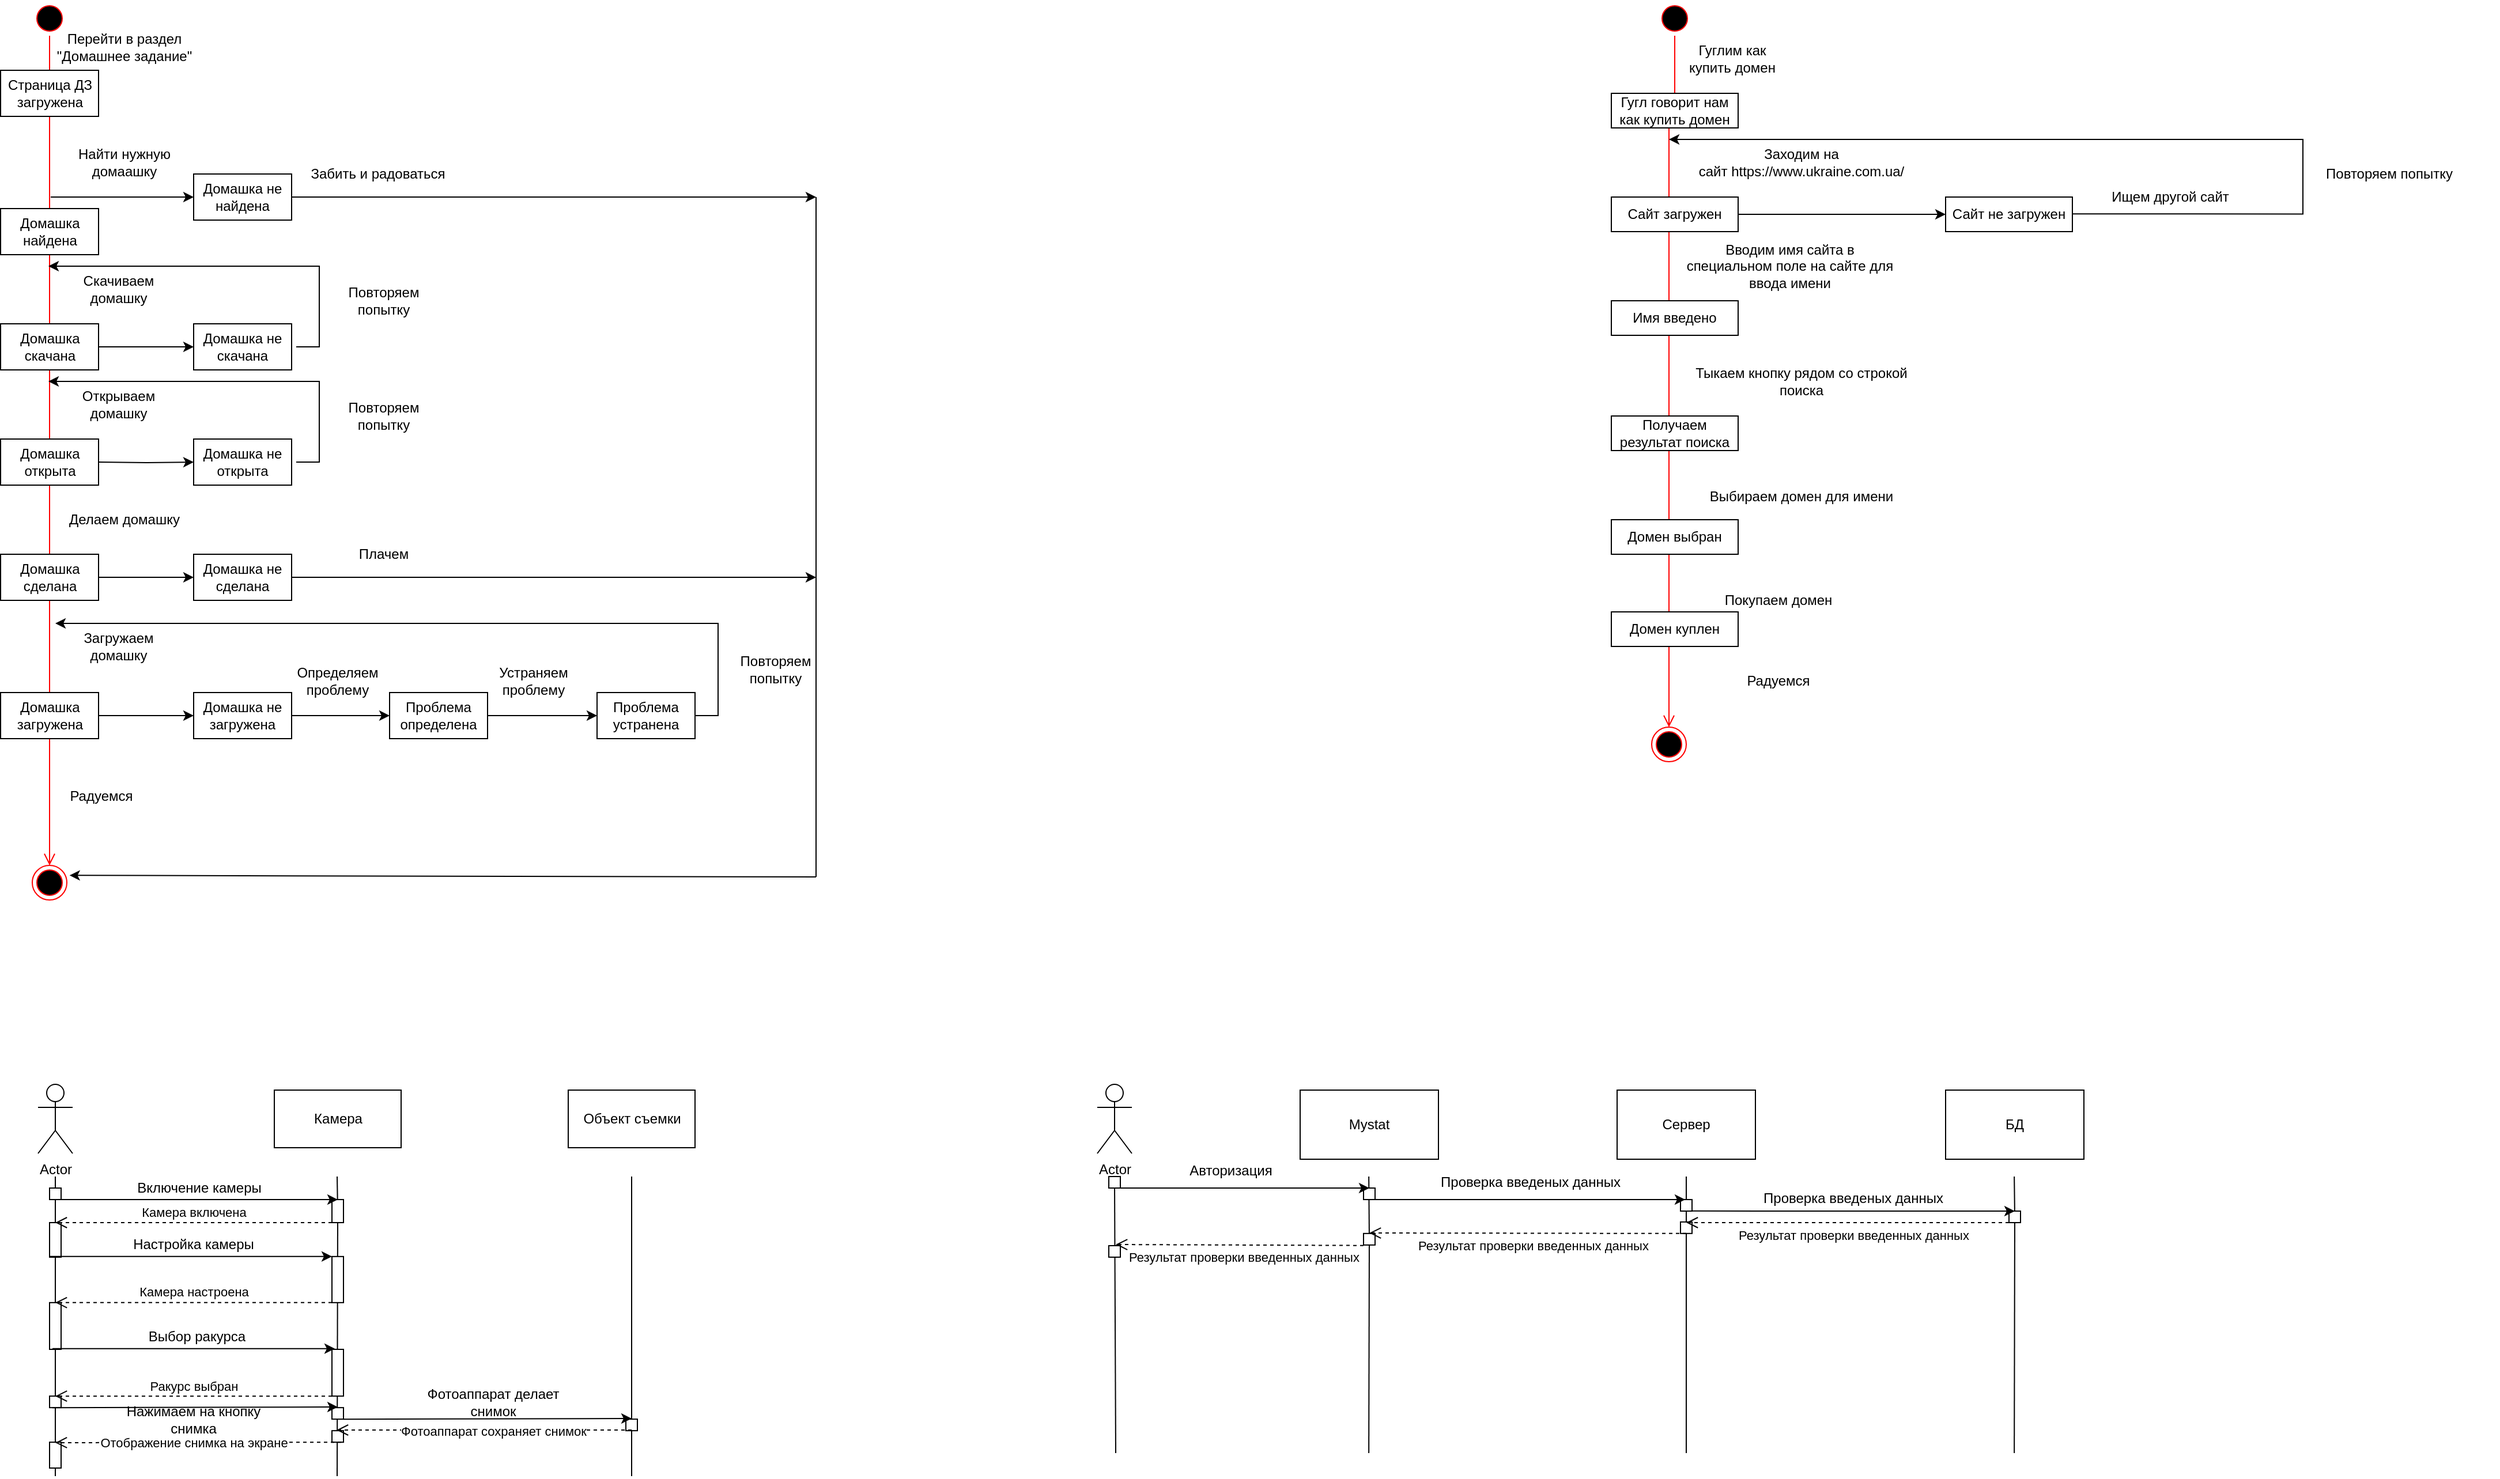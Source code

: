 <mxfile version="15.0.6" type="github">
  <diagram id="RWWzlrLUqUZTd2N9Jcue" name="Page-1">
    <mxGraphModel dx="415" dy="216" grid="1" gridSize="10" guides="1" tooltips="1" connect="1" arrows="1" fold="1" page="1" pageScale="1" pageWidth="192000" pageHeight="108000" math="0" shadow="0">
      <root>
        <mxCell id="0" />
        <mxCell id="1" parent="0" />
        <mxCell id="69hNL4aNgv2TUrD7TsJn-2" value="" style="ellipse;html=1;shape=startState;fillColor=#000000;strokeColor=#ff0000;" vertex="1" parent="1">
          <mxGeometry x="540" y="20" width="30" height="30" as="geometry" />
        </mxCell>
        <mxCell id="69hNL4aNgv2TUrD7TsJn-3" value="" style="edgeStyle=orthogonalEdgeStyle;html=1;verticalAlign=bottom;endArrow=open;endSize=8;strokeColor=#ff0000;" edge="1" source="69hNL4aNgv2TUrD7TsJn-2" parent="1">
          <mxGeometry relative="1" as="geometry">
            <mxPoint x="555" y="310" as="targetPoint" />
          </mxGeometry>
        </mxCell>
        <mxCell id="69hNL4aNgv2TUrD7TsJn-4" value="Скачиваем домашку" style="text;html=1;strokeColor=none;fillColor=none;align=center;verticalAlign=middle;whiteSpace=wrap;rounded=0;" vertex="1" parent="1">
          <mxGeometry x="560" y="260" width="110" height="20" as="geometry" />
        </mxCell>
        <mxCell id="69hNL4aNgv2TUrD7TsJn-32" style="edgeStyle=orthogonalEdgeStyle;rounded=0;orthogonalLoop=1;jettySize=auto;html=1;exitX=1;exitY=0.5;exitDx=0;exitDy=0;" edge="1" parent="1" source="69hNL4aNgv2TUrD7TsJn-5" target="69hNL4aNgv2TUrD7TsJn-31">
          <mxGeometry relative="1" as="geometry" />
        </mxCell>
        <mxCell id="69hNL4aNgv2TUrD7TsJn-8" value="Перейти в раздел &quot;Домашнее задание&quot;" style="text;html=1;strokeColor=none;fillColor=none;align=center;verticalAlign=middle;whiteSpace=wrap;rounded=0;" vertex="1" parent="1">
          <mxGeometry x="560" y="50" width="120" height="20" as="geometry" />
        </mxCell>
        <mxCell id="69hNL4aNgv2TUrD7TsJn-10" value="Найти нужную домаашку" style="text;html=1;strokeColor=none;fillColor=none;align=center;verticalAlign=middle;whiteSpace=wrap;rounded=0;" vertex="1" parent="1">
          <mxGeometry x="560" y="150" width="120" height="20" as="geometry" />
        </mxCell>
        <mxCell id="69hNL4aNgv2TUrD7TsJn-11" value="" style="edgeStyle=orthogonalEdgeStyle;html=1;verticalAlign=bottom;endArrow=open;endSize=8;strokeColor=#ff0000;entryX=0.5;entryY=0;entryDx=0;entryDy=0;" edge="1" parent="1" source="69hNL4aNgv2TUrD7TsJn-2" target="69hNL4aNgv2TUrD7TsJn-64">
          <mxGeometry relative="1" as="geometry">
            <mxPoint x="555" y="760" as="targetPoint" />
            <mxPoint x="555" y="50" as="sourcePoint" />
            <Array as="points" />
          </mxGeometry>
        </mxCell>
        <mxCell id="69hNL4aNgv2TUrD7TsJn-14" value="" style="endArrow=classic;html=1;" edge="1" parent="1">
          <mxGeometry width="50" height="50" relative="1" as="geometry">
            <mxPoint x="556" y="190" as="sourcePoint" />
            <mxPoint x="680" y="190" as="targetPoint" />
          </mxGeometry>
        </mxCell>
        <mxCell id="69hNL4aNgv2TUrD7TsJn-17" value="Домашка найдена" style="rounded=0;whiteSpace=wrap;html=1;" vertex="1" parent="1">
          <mxGeometry x="512.5" y="200" width="85" height="40" as="geometry" />
        </mxCell>
        <mxCell id="69hNL4aNgv2TUrD7TsJn-21" style="edgeStyle=orthogonalEdgeStyle;rounded=0;orthogonalLoop=1;jettySize=auto;html=1;exitX=1;exitY=0.5;exitDx=0;exitDy=0;" edge="1" parent="1" source="69hNL4aNgv2TUrD7TsJn-18">
          <mxGeometry relative="1" as="geometry">
            <mxPoint x="1220" y="190" as="targetPoint" />
          </mxGeometry>
        </mxCell>
        <mxCell id="69hNL4aNgv2TUrD7TsJn-18" value="Домашка не найдена" style="rounded=0;whiteSpace=wrap;html=1;" vertex="1" parent="1">
          <mxGeometry x="680" y="170" width="85" height="40" as="geometry" />
        </mxCell>
        <mxCell id="69hNL4aNgv2TUrD7TsJn-22" value="Забить и радоваться" style="text;html=1;strokeColor=none;fillColor=none;align=center;verticalAlign=middle;whiteSpace=wrap;rounded=0;" vertex="1" parent="1">
          <mxGeometry x="780" y="160" width="120" height="20" as="geometry" />
        </mxCell>
        <mxCell id="69hNL4aNgv2TUrD7TsJn-27" value="Открываем домашку" style="text;html=1;strokeColor=none;fillColor=none;align=center;verticalAlign=middle;whiteSpace=wrap;rounded=0;" vertex="1" parent="1">
          <mxGeometry x="560" y="360" width="110" height="20" as="geometry" />
        </mxCell>
        <mxCell id="69hNL4aNgv2TUrD7TsJn-28" value="Домашка открыта" style="rounded=0;whiteSpace=wrap;html=1;" vertex="1" parent="1">
          <mxGeometry x="512.5" y="400" width="85" height="40" as="geometry" />
        </mxCell>
        <mxCell id="69hNL4aNgv2TUrD7TsJn-29" value="Делаем домашку" style="text;html=1;strokeColor=none;fillColor=none;align=center;verticalAlign=middle;whiteSpace=wrap;rounded=0;" vertex="1" parent="1">
          <mxGeometry x="565" y="460" width="110" height="20" as="geometry" />
        </mxCell>
        <mxCell id="69hNL4aNgv2TUrD7TsJn-42" style="edgeStyle=orthogonalEdgeStyle;rounded=0;orthogonalLoop=1;jettySize=auto;html=1;exitX=1;exitY=0.5;exitDx=0;exitDy=0;" edge="1" parent="1" source="69hNL4aNgv2TUrD7TsJn-30" target="69hNL4aNgv2TUrD7TsJn-41">
          <mxGeometry relative="1" as="geometry" />
        </mxCell>
        <mxCell id="69hNL4aNgv2TUrD7TsJn-30" value="Домашка сделана" style="rounded=0;whiteSpace=wrap;html=1;" vertex="1" parent="1">
          <mxGeometry x="512.5" y="500" width="85" height="40" as="geometry" />
        </mxCell>
        <mxCell id="69hNL4aNgv2TUrD7TsJn-34" style="edgeStyle=orthogonalEdgeStyle;rounded=0;orthogonalLoop=1;jettySize=auto;html=1;" edge="1" parent="1">
          <mxGeometry relative="1" as="geometry">
            <mxPoint x="769" y="320" as="sourcePoint" />
            <mxPoint x="554" y="250" as="targetPoint" />
            <Array as="points">
              <mxPoint x="789" y="320" />
              <mxPoint x="789" y="250" />
            </Array>
          </mxGeometry>
        </mxCell>
        <mxCell id="69hNL4aNgv2TUrD7TsJn-31" value="Домашка не скачана" style="rounded=0;whiteSpace=wrap;html=1;" vertex="1" parent="1">
          <mxGeometry x="680" y="300" width="85" height="40" as="geometry" />
        </mxCell>
        <mxCell id="69hNL4aNgv2TUrD7TsJn-36" value="Повторяем попытку" style="text;html=1;strokeColor=none;fillColor=none;align=center;verticalAlign=middle;whiteSpace=wrap;rounded=0;" vertex="1" parent="1">
          <mxGeometry x="790" y="270" width="110" height="20" as="geometry" />
        </mxCell>
        <mxCell id="69hNL4aNgv2TUrD7TsJn-5" value="Домашка скачана" style="rounded=0;whiteSpace=wrap;html=1;" vertex="1" parent="1">
          <mxGeometry x="512.5" y="300" width="85" height="40" as="geometry" />
        </mxCell>
        <mxCell id="69hNL4aNgv2TUrD7TsJn-9" value="Страница ДЗ загружена" style="rounded=0;whiteSpace=wrap;html=1;" vertex="1" parent="1">
          <mxGeometry x="512.5" y="80" width="85" height="40" as="geometry" />
        </mxCell>
        <mxCell id="69hNL4aNgv2TUrD7TsJn-37" style="edgeStyle=orthogonalEdgeStyle;rounded=0;orthogonalLoop=1;jettySize=auto;html=1;exitX=1;exitY=0.5;exitDx=0;exitDy=0;" edge="1" parent="1" target="69hNL4aNgv2TUrD7TsJn-39">
          <mxGeometry relative="1" as="geometry">
            <mxPoint x="597.5" y="420" as="sourcePoint" />
          </mxGeometry>
        </mxCell>
        <mxCell id="69hNL4aNgv2TUrD7TsJn-38" style="edgeStyle=orthogonalEdgeStyle;rounded=0;orthogonalLoop=1;jettySize=auto;html=1;" edge="1" parent="1">
          <mxGeometry relative="1" as="geometry">
            <mxPoint x="769" y="420" as="sourcePoint" />
            <mxPoint x="554" y="350" as="targetPoint" />
            <Array as="points">
              <mxPoint x="789" y="420" />
              <mxPoint x="789" y="350" />
            </Array>
          </mxGeometry>
        </mxCell>
        <mxCell id="69hNL4aNgv2TUrD7TsJn-39" value="Домашка не открыта" style="rounded=0;whiteSpace=wrap;html=1;" vertex="1" parent="1">
          <mxGeometry x="680" y="400" width="85" height="40" as="geometry" />
        </mxCell>
        <mxCell id="69hNL4aNgv2TUrD7TsJn-40" value="Повторяем попытку" style="text;html=1;strokeColor=none;fillColor=none;align=center;verticalAlign=middle;whiteSpace=wrap;rounded=0;" vertex="1" parent="1">
          <mxGeometry x="790" y="370" width="110" height="20" as="geometry" />
        </mxCell>
        <mxCell id="69hNL4aNgv2TUrD7TsJn-44" style="edgeStyle=orthogonalEdgeStyle;rounded=0;orthogonalLoop=1;jettySize=auto;html=1;exitX=1;exitY=0.5;exitDx=0;exitDy=0;" edge="1" parent="1" source="69hNL4aNgv2TUrD7TsJn-41">
          <mxGeometry relative="1" as="geometry">
            <mxPoint x="1220" y="520" as="targetPoint" />
          </mxGeometry>
        </mxCell>
        <mxCell id="69hNL4aNgv2TUrD7TsJn-41" value="Домашка не сделана" style="rounded=0;whiteSpace=wrap;html=1;" vertex="1" parent="1">
          <mxGeometry x="680" y="500" width="85" height="40" as="geometry" />
        </mxCell>
        <mxCell id="69hNL4aNgv2TUrD7TsJn-45" value="Плачем" style="text;html=1;strokeColor=none;fillColor=none;align=center;verticalAlign=middle;whiteSpace=wrap;rounded=0;" vertex="1" parent="1">
          <mxGeometry x="790" y="490" width="110" height="20" as="geometry" />
        </mxCell>
        <mxCell id="69hNL4aNgv2TUrD7TsJn-46" value="Загружаем домашку" style="text;html=1;strokeColor=none;fillColor=none;align=center;verticalAlign=middle;whiteSpace=wrap;rounded=0;" vertex="1" parent="1">
          <mxGeometry x="560" y="570" width="110" height="20" as="geometry" />
        </mxCell>
        <mxCell id="69hNL4aNgv2TUrD7TsJn-50" style="edgeStyle=orthogonalEdgeStyle;rounded=0;orthogonalLoop=1;jettySize=auto;html=1;exitX=1;exitY=0.5;exitDx=0;exitDy=0;" edge="1" parent="1" source="69hNL4aNgv2TUrD7TsJn-48" target="69hNL4aNgv2TUrD7TsJn-49">
          <mxGeometry relative="1" as="geometry" />
        </mxCell>
        <mxCell id="69hNL4aNgv2TUrD7TsJn-48" value="Домашка загружена" style="rounded=0;whiteSpace=wrap;html=1;" vertex="1" parent="1">
          <mxGeometry x="512.5" y="620" width="85" height="40" as="geometry" />
        </mxCell>
        <mxCell id="69hNL4aNgv2TUrD7TsJn-52" style="edgeStyle=orthogonalEdgeStyle;rounded=0;orthogonalLoop=1;jettySize=auto;html=1;exitX=1;exitY=0.5;exitDx=0;exitDy=0;" edge="1" parent="1" source="69hNL4aNgv2TUrD7TsJn-49" target="69hNL4aNgv2TUrD7TsJn-51">
          <mxGeometry relative="1" as="geometry" />
        </mxCell>
        <mxCell id="69hNL4aNgv2TUrD7TsJn-49" value="Домашка не загружена" style="rounded=0;whiteSpace=wrap;html=1;" vertex="1" parent="1">
          <mxGeometry x="680" y="620" width="85" height="40" as="geometry" />
        </mxCell>
        <mxCell id="69hNL4aNgv2TUrD7TsJn-55" style="edgeStyle=orthogonalEdgeStyle;rounded=0;orthogonalLoop=1;jettySize=auto;html=1;exitX=1;exitY=0.5;exitDx=0;exitDy=0;" edge="1" parent="1" source="69hNL4aNgv2TUrD7TsJn-51" target="69hNL4aNgv2TUrD7TsJn-54">
          <mxGeometry relative="1" as="geometry" />
        </mxCell>
        <mxCell id="69hNL4aNgv2TUrD7TsJn-51" value="Проблема определена" style="rounded=0;whiteSpace=wrap;html=1;" vertex="1" parent="1">
          <mxGeometry x="850" y="620" width="85" height="40" as="geometry" />
        </mxCell>
        <mxCell id="69hNL4aNgv2TUrD7TsJn-53" value="Определяем проблему" style="text;html=1;strokeColor=none;fillColor=none;align=center;verticalAlign=middle;whiteSpace=wrap;rounded=0;" vertex="1" parent="1">
          <mxGeometry x="750" y="600" width="110" height="20" as="geometry" />
        </mxCell>
        <mxCell id="69hNL4aNgv2TUrD7TsJn-58" style="edgeStyle=orthogonalEdgeStyle;rounded=0;orthogonalLoop=1;jettySize=auto;html=1;exitX=1;exitY=0.5;exitDx=0;exitDy=0;" edge="1" parent="1" source="69hNL4aNgv2TUrD7TsJn-54">
          <mxGeometry relative="1" as="geometry">
            <mxPoint x="560" y="560" as="targetPoint" />
            <Array as="points">
              <mxPoint x="1135" y="640" />
              <mxPoint x="1135" y="560" />
            </Array>
          </mxGeometry>
        </mxCell>
        <mxCell id="69hNL4aNgv2TUrD7TsJn-54" value="Проблема устранена" style="rounded=0;whiteSpace=wrap;html=1;" vertex="1" parent="1">
          <mxGeometry x="1030" y="620" width="85" height="40" as="geometry" />
        </mxCell>
        <mxCell id="69hNL4aNgv2TUrD7TsJn-56" value="Устраняем проблему" style="text;html=1;strokeColor=none;fillColor=none;align=center;verticalAlign=middle;whiteSpace=wrap;rounded=0;" vertex="1" parent="1">
          <mxGeometry x="920" y="600" width="110" height="20" as="geometry" />
        </mxCell>
        <mxCell id="69hNL4aNgv2TUrD7TsJn-60" value="Повторяем попытку" style="text;html=1;strokeColor=none;fillColor=none;align=center;verticalAlign=middle;whiteSpace=wrap;rounded=0;" vertex="1" parent="1">
          <mxGeometry x="1130" y="590" width="110" height="20" as="geometry" />
        </mxCell>
        <mxCell id="69hNL4aNgv2TUrD7TsJn-63" value="Радуемся" style="text;html=1;strokeColor=none;fillColor=none;align=center;verticalAlign=middle;whiteSpace=wrap;rounded=0;" vertex="1" parent="1">
          <mxGeometry x="570" y="700" width="60" height="20" as="geometry" />
        </mxCell>
        <mxCell id="69hNL4aNgv2TUrD7TsJn-64" value="" style="ellipse;html=1;shape=endState;fillColor=#000000;strokeColor=#ff0000;" vertex="1" parent="1">
          <mxGeometry x="540" y="770" width="30" height="30" as="geometry" />
        </mxCell>
        <mxCell id="69hNL4aNgv2TUrD7TsJn-65" value="" style="endArrow=none;html=1;" edge="1" parent="1">
          <mxGeometry width="50" height="50" relative="1" as="geometry">
            <mxPoint x="1220" y="780" as="sourcePoint" />
            <mxPoint x="1220" y="190" as="targetPoint" />
          </mxGeometry>
        </mxCell>
        <mxCell id="69hNL4aNgv2TUrD7TsJn-66" value="" style="endArrow=classic;html=1;entryX=1.078;entryY=0.289;entryDx=0;entryDy=0;entryPerimeter=0;" edge="1" parent="1" target="69hNL4aNgv2TUrD7TsJn-64">
          <mxGeometry width="50" height="50" relative="1" as="geometry">
            <mxPoint x="1220" y="780" as="sourcePoint" />
            <mxPoint x="580" y="780" as="targetPoint" />
          </mxGeometry>
        </mxCell>
        <mxCell id="69hNL4aNgv2TUrD7TsJn-67" value="" style="ellipse;html=1;shape=startState;fillColor=#000000;strokeColor=#ff0000;" vertex="1" parent="1">
          <mxGeometry x="1950" y="20" width="30" height="30" as="geometry" />
        </mxCell>
        <mxCell id="69hNL4aNgv2TUrD7TsJn-68" value="" style="edgeStyle=orthogonalEdgeStyle;html=1;verticalAlign=bottom;endArrow=open;endSize=8;strokeColor=#ff0000;" edge="1" parent="1">
          <mxGeometry relative="1" as="geometry">
            <mxPoint x="1960" y="650" as="targetPoint" />
            <mxPoint x="1965" y="50" as="sourcePoint" />
            <Array as="points">
              <mxPoint x="1965" y="110" />
            </Array>
          </mxGeometry>
        </mxCell>
        <mxCell id="69hNL4aNgv2TUrD7TsJn-69" value="Гуглим как купить домен" style="text;html=1;strokeColor=none;fillColor=none;align=center;verticalAlign=middle;whiteSpace=wrap;rounded=0;" vertex="1" parent="1">
          <mxGeometry x="1970" y="60" width="90" height="20" as="geometry" />
        </mxCell>
        <mxCell id="69hNL4aNgv2TUrD7TsJn-70" value="Гугл говорит нам как купить домен" style="rounded=0;whiteSpace=wrap;html=1;" vertex="1" parent="1">
          <mxGeometry x="1910" y="100" width="110" height="30" as="geometry" />
        </mxCell>
        <mxCell id="69hNL4aNgv2TUrD7TsJn-71" value="Заходим на сайт&amp;nbsp;https://www.ukraine.com.ua/" style="text;html=1;strokeColor=none;fillColor=none;align=center;verticalAlign=middle;whiteSpace=wrap;rounded=0;" vertex="1" parent="1">
          <mxGeometry x="1980" y="150" width="190" height="20" as="geometry" />
        </mxCell>
        <mxCell id="69hNL4aNgv2TUrD7TsJn-76" style="edgeStyle=orthogonalEdgeStyle;rounded=0;orthogonalLoop=1;jettySize=auto;html=1;exitX=1;exitY=0.5;exitDx=0;exitDy=0;" edge="1" parent="1" source="69hNL4aNgv2TUrD7TsJn-72" target="69hNL4aNgv2TUrD7TsJn-75">
          <mxGeometry relative="1" as="geometry" />
        </mxCell>
        <mxCell id="69hNL4aNgv2TUrD7TsJn-72" value="Сайт загружен" style="rounded=0;whiteSpace=wrap;html=1;" vertex="1" parent="1">
          <mxGeometry x="1910" y="190" width="110" height="30" as="geometry" />
        </mxCell>
        <mxCell id="69hNL4aNgv2TUrD7TsJn-73" value="Вводим имя сайта в специальном поле на сайте для ввода имени" style="text;html=1;strokeColor=none;fillColor=none;align=center;verticalAlign=middle;whiteSpace=wrap;rounded=0;" vertex="1" parent="1">
          <mxGeometry x="1970" y="240" width="190" height="20" as="geometry" />
        </mxCell>
        <mxCell id="69hNL4aNgv2TUrD7TsJn-74" value="Имя введено" style="rounded=0;whiteSpace=wrap;html=1;" vertex="1" parent="1">
          <mxGeometry x="1910" y="280" width="110" height="30" as="geometry" />
        </mxCell>
        <mxCell id="69hNL4aNgv2TUrD7TsJn-75" value="Сайт не загружен" style="rounded=0;whiteSpace=wrap;html=1;" vertex="1" parent="1">
          <mxGeometry x="2200" y="190" width="110" height="30" as="geometry" />
        </mxCell>
        <mxCell id="69hNL4aNgv2TUrD7TsJn-77" style="edgeStyle=orthogonalEdgeStyle;rounded=0;orthogonalLoop=1;jettySize=auto;html=1;exitX=1;exitY=0.5;exitDx=0;exitDy=0;" edge="1" parent="1">
          <mxGeometry relative="1" as="geometry">
            <mxPoint x="2310" y="204.66" as="sourcePoint" />
            <mxPoint x="1960" y="140" as="targetPoint" />
            <Array as="points">
              <mxPoint x="2510" y="205" />
              <mxPoint x="2510" y="140" />
            </Array>
          </mxGeometry>
        </mxCell>
        <mxCell id="69hNL4aNgv2TUrD7TsJn-78" value="Ищем другой сайт" style="text;html=1;strokeColor=none;fillColor=none;align=center;verticalAlign=middle;whiteSpace=wrap;rounded=0;" vertex="1" parent="1">
          <mxGeometry x="2300" y="180" width="190" height="20" as="geometry" />
        </mxCell>
        <mxCell id="69hNL4aNgv2TUrD7TsJn-79" value="Повторяем попытку" style="text;html=1;strokeColor=none;fillColor=none;align=center;verticalAlign=middle;whiteSpace=wrap;rounded=0;" vertex="1" parent="1">
          <mxGeometry x="2490" y="160" width="190" height="20" as="geometry" />
        </mxCell>
        <mxCell id="69hNL4aNgv2TUrD7TsJn-80" value="Тыкаем кнопку рядом со строкой поиска" style="text;html=1;strokeColor=none;fillColor=none;align=center;verticalAlign=middle;whiteSpace=wrap;rounded=0;" vertex="1" parent="1">
          <mxGeometry x="1980" y="340" width="190" height="20" as="geometry" />
        </mxCell>
        <mxCell id="69hNL4aNgv2TUrD7TsJn-81" value="Получаем результат поиска" style="rounded=0;whiteSpace=wrap;html=1;" vertex="1" parent="1">
          <mxGeometry x="1910" y="380" width="110" height="30" as="geometry" />
        </mxCell>
        <mxCell id="69hNL4aNgv2TUrD7TsJn-82" value="Выбираем домен для имени" style="text;html=1;strokeColor=none;fillColor=none;align=center;verticalAlign=middle;whiteSpace=wrap;rounded=0;" vertex="1" parent="1">
          <mxGeometry x="1980" y="440" width="190" height="20" as="geometry" />
        </mxCell>
        <mxCell id="69hNL4aNgv2TUrD7TsJn-83" value="Домен выбран" style="rounded=0;whiteSpace=wrap;html=1;" vertex="1" parent="1">
          <mxGeometry x="1910" y="470" width="110" height="30" as="geometry" />
        </mxCell>
        <mxCell id="69hNL4aNgv2TUrD7TsJn-84" value="Покупаем домен" style="text;html=1;strokeColor=none;fillColor=none;align=center;verticalAlign=middle;whiteSpace=wrap;rounded=0;" vertex="1" parent="1">
          <mxGeometry x="1960" y="530" width="190" height="20" as="geometry" />
        </mxCell>
        <mxCell id="69hNL4aNgv2TUrD7TsJn-85" value="Домен куплен" style="rounded=0;whiteSpace=wrap;html=1;" vertex="1" parent="1">
          <mxGeometry x="1910" y="550" width="110" height="30" as="geometry" />
        </mxCell>
        <mxCell id="69hNL4aNgv2TUrD7TsJn-86" value="Радуемся" style="text;html=1;strokeColor=none;fillColor=none;align=center;verticalAlign=middle;whiteSpace=wrap;rounded=0;" vertex="1" parent="1">
          <mxGeometry x="1960" y="600" width="190" height="20" as="geometry" />
        </mxCell>
        <mxCell id="69hNL4aNgv2TUrD7TsJn-87" value="" style="ellipse;html=1;shape=endState;fillColor=#000000;strokeColor=#ff0000;" vertex="1" parent="1">
          <mxGeometry x="1945" y="650" width="30" height="30" as="geometry" />
        </mxCell>
        <mxCell id="69hNL4aNgv2TUrD7TsJn-88" value="Actor" style="shape=umlActor;verticalLabelPosition=bottom;verticalAlign=top;html=1;" vertex="1" parent="1">
          <mxGeometry x="545" y="960" width="30" height="60" as="geometry" />
        </mxCell>
        <mxCell id="69hNL4aNgv2TUrD7TsJn-89" value="Камера" style="html=1;" vertex="1" parent="1">
          <mxGeometry x="750" y="965" width="110" height="50" as="geometry" />
        </mxCell>
        <mxCell id="69hNL4aNgv2TUrD7TsJn-90" value="Объект съемки" style="html=1;" vertex="1" parent="1">
          <mxGeometry x="1005" y="965" width="110" height="50" as="geometry" />
        </mxCell>
        <mxCell id="69hNL4aNgv2TUrD7TsJn-91" value="" style="endArrow=none;html=1;startArrow=none;" edge="1" parent="1" source="69hNL4aNgv2TUrD7TsJn-101">
          <mxGeometry width="50" height="50" relative="1" as="geometry">
            <mxPoint x="560" y="1300" as="sourcePoint" />
            <mxPoint x="560" y="1040" as="targetPoint" />
          </mxGeometry>
        </mxCell>
        <mxCell id="69hNL4aNgv2TUrD7TsJn-92" value="" style="endArrow=none;html=1;startArrow=none;" edge="1" parent="1" source="69hNL4aNgv2TUrD7TsJn-97">
          <mxGeometry width="50" height="50" relative="1" as="geometry">
            <mxPoint x="804.5" y="1300" as="sourcePoint" />
            <mxPoint x="804.5" y="1040" as="targetPoint" />
          </mxGeometry>
        </mxCell>
        <mxCell id="69hNL4aNgv2TUrD7TsJn-93" value="" style="endArrow=none;html=1;" edge="1" parent="1">
          <mxGeometry width="50" height="50" relative="1" as="geometry">
            <mxPoint x="1060" y="1300" as="sourcePoint" />
            <mxPoint x="1060" y="1040" as="targetPoint" />
          </mxGeometry>
        </mxCell>
        <mxCell id="69hNL4aNgv2TUrD7TsJn-94" value="" style="rounded=0;whiteSpace=wrap;html=1;" vertex="1" parent="1">
          <mxGeometry x="555" y="1050" width="10" height="10" as="geometry" />
        </mxCell>
        <mxCell id="69hNL4aNgv2TUrD7TsJn-97" value="" style="rounded=0;whiteSpace=wrap;html=1;" vertex="1" parent="1">
          <mxGeometry x="800" y="1060" width="10" height="20" as="geometry" />
        </mxCell>
        <mxCell id="69hNL4aNgv2TUrD7TsJn-98" value="" style="endArrow=none;html=1;" edge="1" parent="1" target="69hNL4aNgv2TUrD7TsJn-97">
          <mxGeometry width="50" height="50" relative="1" as="geometry">
            <mxPoint x="804.5" y="1300" as="sourcePoint" />
            <mxPoint x="804.5" y="1040" as="targetPoint" />
          </mxGeometry>
        </mxCell>
        <mxCell id="69hNL4aNgv2TUrD7TsJn-95" value="" style="endArrow=classic;html=1;exitX=1;exitY=1;exitDx=0;exitDy=0;" edge="1" parent="1">
          <mxGeometry width="50" height="50" relative="1" as="geometry">
            <mxPoint x="560" y="1060" as="sourcePoint" />
            <mxPoint x="805" y="1060" as="targetPoint" />
          </mxGeometry>
        </mxCell>
        <mxCell id="69hNL4aNgv2TUrD7TsJn-99" value="Включение камеры" style="text;html=1;strokeColor=none;fillColor=none;align=center;verticalAlign=middle;whiteSpace=wrap;rounded=0;" vertex="1" parent="1">
          <mxGeometry x="620" y="1040" width="130" height="20" as="geometry" />
        </mxCell>
        <mxCell id="69hNL4aNgv2TUrD7TsJn-101" value="" style="rounded=0;whiteSpace=wrap;html=1;" vertex="1" parent="1">
          <mxGeometry x="555" y="1080" width="10" height="30" as="geometry" />
        </mxCell>
        <mxCell id="69hNL4aNgv2TUrD7TsJn-102" value="" style="endArrow=none;html=1;startArrow=none;" edge="1" parent="1" source="69hNL4aNgv2TUrD7TsJn-113" target="69hNL4aNgv2TUrD7TsJn-101">
          <mxGeometry width="50" height="50" relative="1" as="geometry">
            <mxPoint x="560" y="1300" as="sourcePoint" />
            <mxPoint x="560" y="1040" as="targetPoint" />
          </mxGeometry>
        </mxCell>
        <mxCell id="69hNL4aNgv2TUrD7TsJn-100" value="Камера включена" style="html=1;verticalAlign=bottom;endArrow=open;dashed=1;endSize=8;" edge="1" parent="1">
          <mxGeometry relative="1" as="geometry">
            <mxPoint x="800" y="1080" as="sourcePoint" />
            <mxPoint x="560" y="1080" as="targetPoint" />
          </mxGeometry>
        </mxCell>
        <mxCell id="69hNL4aNgv2TUrD7TsJn-103" value="" style="rounded=0;whiteSpace=wrap;html=1;" vertex="1" parent="1">
          <mxGeometry x="800" y="1109.43" width="10" height="40" as="geometry" />
        </mxCell>
        <mxCell id="69hNL4aNgv2TUrD7TsJn-104" value="" style="endArrow=classic;html=1;exitX=1;exitY=1;exitDx=0;exitDy=0;" edge="1" parent="1">
          <mxGeometry width="50" height="50" relative="1" as="geometry">
            <mxPoint x="555" y="1109.43" as="sourcePoint" />
            <mxPoint x="800" y="1109.43" as="targetPoint" />
          </mxGeometry>
        </mxCell>
        <mxCell id="69hNL4aNgv2TUrD7TsJn-105" value="Настройка камеры" style="text;html=1;strokeColor=none;fillColor=none;align=center;verticalAlign=middle;whiteSpace=wrap;rounded=0;" vertex="1" parent="1">
          <mxGeometry x="615" y="1089.43" width="130" height="20" as="geometry" />
        </mxCell>
        <mxCell id="69hNL4aNgv2TUrD7TsJn-106" value="" style="rounded=0;whiteSpace=wrap;html=1;" vertex="1" parent="1">
          <mxGeometry x="555" y="1149.43" width="10" height="40.57" as="geometry" />
        </mxCell>
        <mxCell id="69hNL4aNgv2TUrD7TsJn-107" value="Камера настроена" style="html=1;verticalAlign=bottom;endArrow=open;dashed=1;endSize=8;" edge="1" parent="1">
          <mxGeometry relative="1" as="geometry">
            <mxPoint x="800" y="1149.43" as="sourcePoint" />
            <mxPoint x="560" y="1149.43" as="targetPoint" />
          </mxGeometry>
        </mxCell>
        <mxCell id="69hNL4aNgv2TUrD7TsJn-109" value="" style="endArrow=classic;html=1;exitX=1;exitY=1;exitDx=0;exitDy=0;" edge="1" parent="1">
          <mxGeometry width="50" height="50" relative="1" as="geometry">
            <mxPoint x="557.5" y="1189.43" as="sourcePoint" />
            <mxPoint x="802.5" y="1189.43" as="targetPoint" />
          </mxGeometry>
        </mxCell>
        <mxCell id="69hNL4aNgv2TUrD7TsJn-110" value="Выбор ракурса" style="text;html=1;strokeColor=none;fillColor=none;align=center;verticalAlign=middle;whiteSpace=wrap;rounded=0;" vertex="1" parent="1">
          <mxGeometry x="617.5" y="1169.43" width="130" height="20" as="geometry" />
        </mxCell>
        <mxCell id="69hNL4aNgv2TUrD7TsJn-111" value="" style="rounded=0;whiteSpace=wrap;html=1;" vertex="1" parent="1">
          <mxGeometry x="800" y="1190" width="10" height="40.57" as="geometry" />
        </mxCell>
        <mxCell id="69hNL4aNgv2TUrD7TsJn-113" value="" style="rounded=0;whiteSpace=wrap;html=1;" vertex="1" parent="1">
          <mxGeometry x="555" y="1230.57" width="10" height="10" as="geometry" />
        </mxCell>
        <mxCell id="69hNL4aNgv2TUrD7TsJn-114" value="" style="endArrow=none;html=1;" edge="1" parent="1" target="69hNL4aNgv2TUrD7TsJn-113">
          <mxGeometry width="50" height="50" relative="1" as="geometry">
            <mxPoint x="560" y="1300" as="sourcePoint" />
            <mxPoint x="560" y="1110" as="targetPoint" />
          </mxGeometry>
        </mxCell>
        <mxCell id="69hNL4aNgv2TUrD7TsJn-116" value="Нажимаем на кнопку снимка" style="text;html=1;strokeColor=none;fillColor=none;align=center;verticalAlign=middle;whiteSpace=wrap;rounded=0;" vertex="1" parent="1">
          <mxGeometry x="615" y="1240.57" width="130" height="20" as="geometry" />
        </mxCell>
        <mxCell id="69hNL4aNgv2TUrD7TsJn-112" value="Ракурс выбран" style="html=1;verticalAlign=bottom;endArrow=open;dashed=1;endSize=8;" edge="1" parent="1">
          <mxGeometry relative="1" as="geometry">
            <mxPoint x="800" y="1230.57" as="sourcePoint" />
            <mxPoint x="560" y="1230.57" as="targetPoint" />
          </mxGeometry>
        </mxCell>
        <mxCell id="69hNL4aNgv2TUrD7TsJn-117" value="" style="rounded=0;whiteSpace=wrap;html=1;" vertex="1" parent="1">
          <mxGeometry x="800" y="1240.57" width="10" height="10" as="geometry" />
        </mxCell>
        <mxCell id="69hNL4aNgv2TUrD7TsJn-115" value="" style="endArrow=classic;html=1;exitX=1;exitY=1;exitDx=0;exitDy=0;" edge="1" parent="1">
          <mxGeometry width="50" height="50" relative="1" as="geometry">
            <mxPoint x="557.5" y="1240.57" as="sourcePoint" />
            <mxPoint x="805" y="1240" as="targetPoint" />
          </mxGeometry>
        </mxCell>
        <mxCell id="69hNL4aNgv2TUrD7TsJn-119" value="Фотоаппарат делает снимок" style="text;html=1;strokeColor=none;fillColor=none;align=center;verticalAlign=middle;whiteSpace=wrap;rounded=0;" vertex="1" parent="1">
          <mxGeometry x="875" y="1225.57" width="130" height="20" as="geometry" />
        </mxCell>
        <mxCell id="69hNL4aNgv2TUrD7TsJn-120" value="" style="rounded=0;whiteSpace=wrap;html=1;" vertex="1" parent="1">
          <mxGeometry x="1055" y="1250.57" width="10" height="10" as="geometry" />
        </mxCell>
        <mxCell id="69hNL4aNgv2TUrD7TsJn-118" value="" style="endArrow=classic;html=1;exitX=1;exitY=1;exitDx=0;exitDy=0;" edge="1" parent="1">
          <mxGeometry width="50" height="50" relative="1" as="geometry">
            <mxPoint x="810" y="1250.57" as="sourcePoint" />
            <mxPoint x="1060" y="1250" as="targetPoint" />
          </mxGeometry>
        </mxCell>
        <mxCell id="69hNL4aNgv2TUrD7TsJn-122" value="" style="rounded=0;whiteSpace=wrap;html=1;" vertex="1" parent="1">
          <mxGeometry x="800" y="1260.57" width="10" height="10" as="geometry" />
        </mxCell>
        <mxCell id="69hNL4aNgv2TUrD7TsJn-121" value="Фотоаппарат сохраняет снимок" style="html=1;verticalAlign=bottom;endArrow=open;dashed=1;endSize=8;" edge="1" parent="1">
          <mxGeometry x="-0.062" y="10" relative="1" as="geometry">
            <mxPoint x="1060" y="1260.0" as="sourcePoint" />
            <mxPoint x="804" y="1260" as="targetPoint" />
            <mxPoint as="offset" />
          </mxGeometry>
        </mxCell>
        <mxCell id="69hNL4aNgv2TUrD7TsJn-124" value="" style="rounded=0;whiteSpace=wrap;html=1;" vertex="1" parent="1">
          <mxGeometry x="555" y="1270.57" width="10" height="22.43" as="geometry" />
        </mxCell>
        <mxCell id="69hNL4aNgv2TUrD7TsJn-123" value="Отображение снимка на экране" style="html=1;verticalAlign=bottom;endArrow=open;dashed=1;endSize=8;" edge="1" parent="1">
          <mxGeometry x="0.032" y="9" relative="1" as="geometry">
            <mxPoint x="808" y="1270.57" as="sourcePoint" />
            <mxPoint x="560" y="1271" as="targetPoint" />
            <mxPoint as="offset" />
          </mxGeometry>
        </mxCell>
        <mxCell id="69hNL4aNgv2TUrD7TsJn-125" value="Actor" style="shape=umlActor;verticalLabelPosition=bottom;verticalAlign=top;html=1;" vertex="1" parent="1">
          <mxGeometry x="1464" y="960" width="30" height="60" as="geometry" />
        </mxCell>
        <mxCell id="69hNL4aNgv2TUrD7TsJn-126" value="Mystat" style="rounded=0;whiteSpace=wrap;html=1;" vertex="1" parent="1">
          <mxGeometry x="1640" y="965" width="120" height="60" as="geometry" />
        </mxCell>
        <mxCell id="69hNL4aNgv2TUrD7TsJn-127" value="Сервер" style="rounded=0;whiteSpace=wrap;html=1;" vertex="1" parent="1">
          <mxGeometry x="1915" y="965" width="120" height="60" as="geometry" />
        </mxCell>
        <mxCell id="69hNL4aNgv2TUrD7TsJn-128" value="БД" style="rounded=0;whiteSpace=wrap;html=1;" vertex="1" parent="1">
          <mxGeometry x="2200" y="965" width="120" height="60" as="geometry" />
        </mxCell>
        <mxCell id="69hNL4aNgv2TUrD7TsJn-129" value="" style="endArrow=none;html=1;startArrow=none;" edge="1" parent="1" source="69hNL4aNgv2TUrD7TsJn-133">
          <mxGeometry width="50" height="50" relative="1" as="geometry">
            <mxPoint x="1480" y="1280" as="sourcePoint" />
            <mxPoint x="1480" y="1040" as="targetPoint" />
          </mxGeometry>
        </mxCell>
        <mxCell id="69hNL4aNgv2TUrD7TsJn-130" value="" style="endArrow=none;html=1;startArrow=none;" edge="1" parent="1" source="69hNL4aNgv2TUrD7TsJn-154">
          <mxGeometry width="50" height="50" relative="1" as="geometry">
            <mxPoint x="1699.58" y="1280.0" as="sourcePoint" />
            <mxPoint x="1699.58" y="1040" as="targetPoint" />
          </mxGeometry>
        </mxCell>
        <mxCell id="69hNL4aNgv2TUrD7TsJn-131" value="" style="endArrow=none;html=1;startArrow=none;" edge="1" parent="1" source="69hNL4aNgv2TUrD7TsJn-142">
          <mxGeometry width="50" height="50" relative="1" as="geometry">
            <mxPoint x="1975" y="1280.0" as="sourcePoint" />
            <mxPoint x="1975" y="1040" as="targetPoint" />
          </mxGeometry>
        </mxCell>
        <mxCell id="69hNL4aNgv2TUrD7TsJn-132" value="" style="endArrow=none;html=1;startArrow=none;" edge="1" parent="1" source="69hNL4aNgv2TUrD7TsJn-145">
          <mxGeometry width="50" height="50" relative="1" as="geometry">
            <mxPoint x="2259.58" y="1280.0" as="sourcePoint" />
            <mxPoint x="2259.58" y="1040" as="targetPoint" />
          </mxGeometry>
        </mxCell>
        <mxCell id="69hNL4aNgv2TUrD7TsJn-133" value="" style="rounded=0;whiteSpace=wrap;html=1;" vertex="1" parent="1">
          <mxGeometry x="1474" y="1040" width="10" height="10" as="geometry" />
        </mxCell>
        <mxCell id="69hNL4aNgv2TUrD7TsJn-134" value="" style="endArrow=none;html=1;" edge="1" parent="1" target="69hNL4aNgv2TUrD7TsJn-133">
          <mxGeometry width="50" height="50" relative="1" as="geometry">
            <mxPoint x="1480.0" y="1280" as="sourcePoint" />
            <mxPoint x="1480.0" y="1040" as="targetPoint" />
          </mxGeometry>
        </mxCell>
        <mxCell id="69hNL4aNgv2TUrD7TsJn-136" value="Авторизация" style="text;html=1;strokeColor=none;fillColor=none;align=center;verticalAlign=middle;whiteSpace=wrap;rounded=0;" vertex="1" parent="1">
          <mxGeometry x="1560" y="1025" width="40" height="20" as="geometry" />
        </mxCell>
        <mxCell id="69hNL4aNgv2TUrD7TsJn-137" value="" style="rounded=0;whiteSpace=wrap;html=1;" vertex="1" parent="1">
          <mxGeometry x="1695" y="1050" width="10" height="10" as="geometry" />
        </mxCell>
        <mxCell id="69hNL4aNgv2TUrD7TsJn-139" value="Проверка введеных данных" style="text;html=1;strokeColor=none;fillColor=none;align=center;verticalAlign=middle;whiteSpace=wrap;rounded=0;" vertex="1" parent="1">
          <mxGeometry x="1750" y="1035" width="180" height="20" as="geometry" />
        </mxCell>
        <mxCell id="69hNL4aNgv2TUrD7TsJn-135" value="" style="endArrow=classic;html=1;" edge="1" parent="1">
          <mxGeometry width="50" height="50" relative="1" as="geometry">
            <mxPoint x="1480" y="1050" as="sourcePoint" />
            <mxPoint x="1700" y="1050" as="targetPoint" />
          </mxGeometry>
        </mxCell>
        <mxCell id="69hNL4aNgv2TUrD7TsJn-142" value="" style="rounded=0;whiteSpace=wrap;html=1;" vertex="1" parent="1">
          <mxGeometry x="1970" y="1060" width="10" height="10" as="geometry" />
        </mxCell>
        <mxCell id="69hNL4aNgv2TUrD7TsJn-143" value="" style="endArrow=none;html=1;startArrow=none;" edge="1" parent="1" source="69hNL4aNgv2TUrD7TsJn-150" target="69hNL4aNgv2TUrD7TsJn-142">
          <mxGeometry width="50" height="50" relative="1" as="geometry">
            <mxPoint x="1975" y="1280.0" as="sourcePoint" />
            <mxPoint x="1975" y="1040" as="targetPoint" />
          </mxGeometry>
        </mxCell>
        <mxCell id="69hNL4aNgv2TUrD7TsJn-138" value="" style="endArrow=classic;html=1;" edge="1" parent="1">
          <mxGeometry width="50" height="50" relative="1" as="geometry">
            <mxPoint x="1705" y="1060" as="sourcePoint" />
            <mxPoint x="1974" y="1060" as="targetPoint" />
          </mxGeometry>
        </mxCell>
        <mxCell id="69hNL4aNgv2TUrD7TsJn-144" value="Проверка введеных данных" style="text;html=1;strokeColor=none;fillColor=none;align=center;verticalAlign=middle;whiteSpace=wrap;rounded=0;" vertex="1" parent="1">
          <mxGeometry x="2030" y="1049.43" width="180" height="20" as="geometry" />
        </mxCell>
        <mxCell id="69hNL4aNgv2TUrD7TsJn-145" value="" style="rounded=0;whiteSpace=wrap;html=1;" vertex="1" parent="1">
          <mxGeometry x="2255" y="1070" width="10" height="10" as="geometry" />
        </mxCell>
        <mxCell id="69hNL4aNgv2TUrD7TsJn-147" value="" style="endArrow=none;html=1;" edge="1" parent="1" target="69hNL4aNgv2TUrD7TsJn-145">
          <mxGeometry width="50" height="50" relative="1" as="geometry">
            <mxPoint x="2259.58" y="1280.0" as="sourcePoint" />
            <mxPoint x="2259.58" y="1040" as="targetPoint" />
          </mxGeometry>
        </mxCell>
        <mxCell id="69hNL4aNgv2TUrD7TsJn-146" value="" style="endArrow=classic;html=1;" edge="1" parent="1">
          <mxGeometry width="50" height="50" relative="1" as="geometry">
            <mxPoint x="1980" y="1069.93" as="sourcePoint" />
            <mxPoint x="2260" y="1070" as="targetPoint" />
          </mxGeometry>
        </mxCell>
        <mxCell id="69hNL4aNgv2TUrD7TsJn-150" value="" style="rounded=0;whiteSpace=wrap;html=1;" vertex="1" parent="1">
          <mxGeometry x="1970" y="1079.43" width="10" height="10" as="geometry" />
        </mxCell>
        <mxCell id="69hNL4aNgv2TUrD7TsJn-151" value="" style="endArrow=none;html=1;" edge="1" parent="1" target="69hNL4aNgv2TUrD7TsJn-150">
          <mxGeometry width="50" height="50" relative="1" as="geometry">
            <mxPoint x="1975" y="1280.0" as="sourcePoint" />
            <mxPoint x="1975" y="1070" as="targetPoint" />
          </mxGeometry>
        </mxCell>
        <mxCell id="69hNL4aNgv2TUrD7TsJn-149" value="Результат проверки введенных данных" style="html=1;verticalAlign=bottom;endArrow=open;dashed=1;endSize=8;" edge="1" parent="1">
          <mxGeometry x="-0.036" y="20" relative="1" as="geometry">
            <mxPoint x="2255" y="1080" as="sourcePoint" />
            <mxPoint x="1975" y="1080" as="targetPoint" />
            <mxPoint as="offset" />
          </mxGeometry>
        </mxCell>
        <mxCell id="69hNL4aNgv2TUrD7TsJn-154" value="" style="rounded=0;whiteSpace=wrap;html=1;" vertex="1" parent="1">
          <mxGeometry x="1695" y="1089.43" width="10" height="10" as="geometry" />
        </mxCell>
        <mxCell id="69hNL4aNgv2TUrD7TsJn-155" value="" style="endArrow=none;html=1;" edge="1" parent="1" target="69hNL4aNgv2TUrD7TsJn-154">
          <mxGeometry width="50" height="50" relative="1" as="geometry">
            <mxPoint x="1699.58" y="1280.0" as="sourcePoint" />
            <mxPoint x="1699.58" y="1040" as="targetPoint" />
          </mxGeometry>
        </mxCell>
        <mxCell id="69hNL4aNgv2TUrD7TsJn-152" value="Результат проверки введенных данных" style="html=1;verticalAlign=bottom;endArrow=open;dashed=1;endSize=8;" edge="1" parent="1">
          <mxGeometry x="-0.036" y="20" relative="1" as="geometry">
            <mxPoint x="1975" y="1089.43" as="sourcePoint" />
            <mxPoint x="1700" y="1089" as="targetPoint" />
            <mxPoint as="offset" />
          </mxGeometry>
        </mxCell>
        <mxCell id="69hNL4aNgv2TUrD7TsJn-156" value="" style="rounded=0;whiteSpace=wrap;html=1;" vertex="1" parent="1">
          <mxGeometry x="1474" y="1100.0" width="10" height="10" as="geometry" />
        </mxCell>
        <mxCell id="69hNL4aNgv2TUrD7TsJn-157" value="Результат проверки введенных данных" style="html=1;verticalAlign=bottom;endArrow=open;dashed=1;endSize=8;" edge="1" parent="1">
          <mxGeometry x="-0.036" y="20" relative="1" as="geometry">
            <mxPoint x="1695" y="1099.86" as="sourcePoint" />
            <mxPoint x="1480" y="1099" as="targetPoint" />
            <mxPoint as="offset" />
          </mxGeometry>
        </mxCell>
      </root>
    </mxGraphModel>
  </diagram>
</mxfile>
